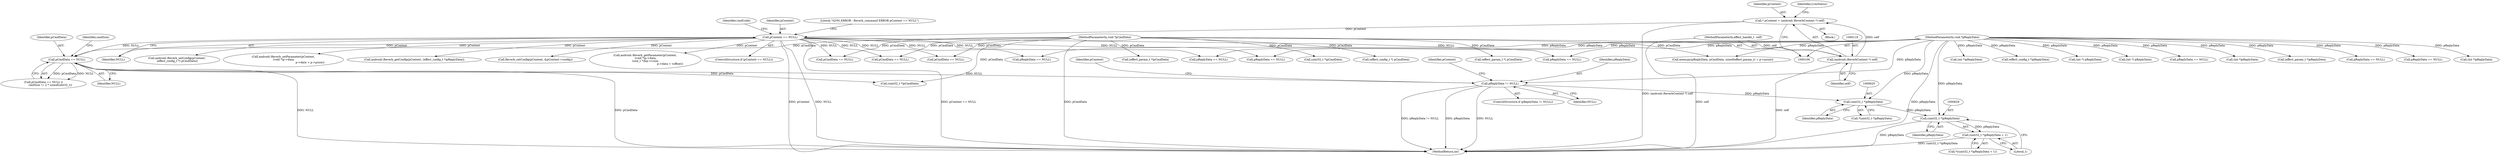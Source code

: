 digraph "0_Android_9e29523b9537983b4c4b205ff868d0b3bca0383b_0@pointer" {
"1000628" [label="(Call,(uint32_t *)pReplyData)"];
"1000619" [label="(Call,(uint32_t *)pReplyData)"];
"1000579" [label="(Call,pReplyData != NULL)"];
"1000112" [label="(MethodParameterIn,void *pReplyData)"];
"1000563" [label="(Call,pCmdData == NULL)"];
"1000110" [label="(MethodParameterIn,void *pCmdData)"];
"1000127" [label="(Call,pContext == NULL)"];
"1000115" [label="(Call,* pContext = (android::ReverbContext *) self)"];
"1000117" [label="(Call,(android::ReverbContext *) self)"];
"1000107" [label="(MethodParameterIn,effect_handle_t  self)"];
"1000627" [label="(Call,(uint32_t *)pReplyData + 1)"];
"1000630" [label="(Identifier,pReplyData)"];
"1000119" [label="(Identifier,self)"];
"1000627" [label="(Call,(uint32_t *)pReplyData + 1)"];
"1000563" [label="(Call,pCmdData == NULL)"];
"1000430" [label="(Call,(int *)pReplyData)"];
"1000129" [label="(Identifier,NULL)"];
"1000128" [label="(Identifier,pContext)"];
"1000231" [label="(Call,(effect_config_t *)pReplyData)"];
"1000116" [label="(Identifier,pContext)"];
"1000651" [label="(Identifier,pContext)"];
"1000202" [label="(Call,android::Reverb_setConfig(pContext,\n (effect_config_t *) pCmdData))"];
"1000311" [label="(Call,memcpy(pReplyData, pCmdData, sizeof(effect_param_t) + p->psize))"];
"1000115" [label="(Call,* pContext = (android::ReverbContext *) self)"];
"1000433" [label="(Call,android::Reverb_setParameter(pContext,\n (void *)p->data,\n                                                              p->data + p->psize))"];
"1000142" [label="(Call,pReplyData == NULL)"];
"1000688" [label="(MethodReturn,int)"];
"1000127" [label="(Call,pContext == NULL)"];
"1000162" [label="(Call,(int *) pReplyData)"];
"1000621" [label="(Identifier,pReplyData)"];
"1000619" [label="(Call,(uint32_t *)pReplyData)"];
"1000618" [label="(Call,*(uint32_t *)pReplyData)"];
"1000562" [label="(Call,pCmdData == NULL ||\n                cmdSize != 2 * sizeof(uint32_t))"];
"1000609" [label="(Call,(uint32_t *)pCmdData)"];
"1000199" [label="(Call,(int *) pReplyData)"];
"1000271" [label="(Call,pCmdData == NULL)"];
"1000204" [label="(Call,(effect_config_t *) pCmdData)"];
"1000179" [label="(Call,pReplyData == NULL)"];
"1000628" [label="(Call,(uint32_t *)pReplyData)"];
"1000565" [label="(Identifier,NULL)"];
"1000211" [label="(Call,pReplyData == NULL)"];
"1000107" [label="(MethodParameterIn,effect_handle_t  self)"];
"1000170" [label="(Call,pCmdData == NULL)"];
"1000229" [label="(Call,android::Reverb_getConfig(pContext, (effect_config_t *)pReplyData))"];
"1000236" [label="(Call,Reverb_setConfig(pContext, &pContext->config))"];
"1000132" [label="(Literal,\"\tLVM_ERROR : Reverb_command ERROR pContext == NULL\")"];
"1000550" [label="(Call,(int *)pReplyData)"];
"1000322" [label="(Call,(effect_param_t *)pReplyData)"];
"1000345" [label="(Call,android::Reverb_getParameter(pContext,\n (void *)p->data,\n (size_t *)&p->vsize,\n                                                          p->data + voffset))"];
"1000585" [label="(Identifier,pContext)"];
"1000391" [label="(Call,pReplyData == NULL)"];
"1000564" [label="(Identifier,pCmdData)"];
"1000412" [label="(Call,(effect_param_t *) pCmdData)"];
"1000567" [label="(Identifier,cmdSize)"];
"1000124" [label="(Identifier,LvmStatus)"];
"1000110" [label="(MethodParameterIn,void *pCmdData)"];
"1000117" [label="(Call,(android::ReverbContext *) self)"];
"1000289" [label="(Call,pReplyData == NULL)"];
"1000113" [label="(Block,)"];
"1000631" [label="(Literal,1)"];
"1000112" [label="(MethodParameterIn,void *pReplyData)"];
"1000592" [label="(Call,(uint32_t *)pCmdData)"];
"1000626" [label="(Call,*((uint32_t *)pReplyData + 1))"];
"1000126" [label="(ControlStructure,if (pContext == NULL))"];
"1000581" [label="(Identifier,NULL)"];
"1000379" [label="(Call,pCmdData == NULL)"];
"1000479" [label="(Call,(int *)pReplyData)"];
"1000137" [label="(Identifier,cmdCode)"];
"1000580" [label="(Identifier,pReplyData)"];
"1000578" [label="(ControlStructure,if (pReplyData != NULL))"];
"1000579" [label="(Call,pReplyData != NULL)"];
"1000522" [label="(Call,pReplyData == NULL)"];
"1000451" [label="(Call,pReplyData == NULL)"];
"1000248" [label="(Call,(effect_param_t *)pCmdData)"];
"1000628" -> "1000627"  [label="AST: "];
"1000628" -> "1000630"  [label="CFG: "];
"1000629" -> "1000628"  [label="AST: "];
"1000630" -> "1000628"  [label="AST: "];
"1000631" -> "1000628"  [label="CFG: "];
"1000628" -> "1000688"  [label="DDG: pReplyData"];
"1000628" -> "1000627"  [label="DDG: pReplyData"];
"1000619" -> "1000628"  [label="DDG: pReplyData"];
"1000112" -> "1000628"  [label="DDG: pReplyData"];
"1000619" -> "1000618"  [label="AST: "];
"1000619" -> "1000621"  [label="CFG: "];
"1000620" -> "1000619"  [label="AST: "];
"1000621" -> "1000619"  [label="AST: "];
"1000618" -> "1000619"  [label="CFG: "];
"1000579" -> "1000619"  [label="DDG: pReplyData"];
"1000112" -> "1000619"  [label="DDG: pReplyData"];
"1000579" -> "1000578"  [label="AST: "];
"1000579" -> "1000581"  [label="CFG: "];
"1000580" -> "1000579"  [label="AST: "];
"1000581" -> "1000579"  [label="AST: "];
"1000585" -> "1000579"  [label="CFG: "];
"1000651" -> "1000579"  [label="CFG: "];
"1000579" -> "1000688"  [label="DDG: pReplyData != NULL"];
"1000579" -> "1000688"  [label="DDG: pReplyData"];
"1000579" -> "1000688"  [label="DDG: NULL"];
"1000112" -> "1000579"  [label="DDG: pReplyData"];
"1000563" -> "1000579"  [label="DDG: NULL"];
"1000112" -> "1000106"  [label="AST: "];
"1000112" -> "1000688"  [label="DDG: pReplyData"];
"1000112" -> "1000142"  [label="DDG: pReplyData"];
"1000112" -> "1000162"  [label="DDG: pReplyData"];
"1000112" -> "1000179"  [label="DDG: pReplyData"];
"1000112" -> "1000199"  [label="DDG: pReplyData"];
"1000112" -> "1000211"  [label="DDG: pReplyData"];
"1000112" -> "1000231"  [label="DDG: pReplyData"];
"1000112" -> "1000289"  [label="DDG: pReplyData"];
"1000112" -> "1000311"  [label="DDG: pReplyData"];
"1000112" -> "1000322"  [label="DDG: pReplyData"];
"1000112" -> "1000391"  [label="DDG: pReplyData"];
"1000112" -> "1000430"  [label="DDG: pReplyData"];
"1000112" -> "1000451"  [label="DDG: pReplyData"];
"1000112" -> "1000479"  [label="DDG: pReplyData"];
"1000112" -> "1000522"  [label="DDG: pReplyData"];
"1000112" -> "1000550"  [label="DDG: pReplyData"];
"1000563" -> "1000562"  [label="AST: "];
"1000563" -> "1000565"  [label="CFG: "];
"1000564" -> "1000563"  [label="AST: "];
"1000565" -> "1000563"  [label="AST: "];
"1000567" -> "1000563"  [label="CFG: "];
"1000562" -> "1000563"  [label="CFG: "];
"1000563" -> "1000688"  [label="DDG: NULL"];
"1000563" -> "1000688"  [label="DDG: pCmdData"];
"1000563" -> "1000562"  [label="DDG: pCmdData"];
"1000563" -> "1000562"  [label="DDG: NULL"];
"1000110" -> "1000563"  [label="DDG: pCmdData"];
"1000127" -> "1000563"  [label="DDG: NULL"];
"1000563" -> "1000592"  [label="DDG: pCmdData"];
"1000110" -> "1000106"  [label="AST: "];
"1000110" -> "1000688"  [label="DDG: pCmdData"];
"1000110" -> "1000170"  [label="DDG: pCmdData"];
"1000110" -> "1000204"  [label="DDG: pCmdData"];
"1000110" -> "1000248"  [label="DDG: pCmdData"];
"1000110" -> "1000271"  [label="DDG: pCmdData"];
"1000110" -> "1000311"  [label="DDG: pCmdData"];
"1000110" -> "1000379"  [label="DDG: pCmdData"];
"1000110" -> "1000412"  [label="DDG: pCmdData"];
"1000110" -> "1000592"  [label="DDG: pCmdData"];
"1000110" -> "1000609"  [label="DDG: pCmdData"];
"1000127" -> "1000126"  [label="AST: "];
"1000127" -> "1000129"  [label="CFG: "];
"1000128" -> "1000127"  [label="AST: "];
"1000129" -> "1000127"  [label="AST: "];
"1000132" -> "1000127"  [label="CFG: "];
"1000137" -> "1000127"  [label="CFG: "];
"1000127" -> "1000688"  [label="DDG: NULL"];
"1000127" -> "1000688"  [label="DDG: pContext == NULL"];
"1000127" -> "1000688"  [label="DDG: pContext"];
"1000115" -> "1000127"  [label="DDG: pContext"];
"1000127" -> "1000142"  [label="DDG: NULL"];
"1000127" -> "1000170"  [label="DDG: NULL"];
"1000127" -> "1000202"  [label="DDG: pContext"];
"1000127" -> "1000211"  [label="DDG: NULL"];
"1000127" -> "1000229"  [label="DDG: pContext"];
"1000127" -> "1000236"  [label="DDG: pContext"];
"1000127" -> "1000271"  [label="DDG: NULL"];
"1000127" -> "1000345"  [label="DDG: pContext"];
"1000127" -> "1000379"  [label="DDG: NULL"];
"1000127" -> "1000433"  [label="DDG: pContext"];
"1000127" -> "1000451"  [label="DDG: NULL"];
"1000127" -> "1000522"  [label="DDG: NULL"];
"1000115" -> "1000113"  [label="AST: "];
"1000115" -> "1000117"  [label="CFG: "];
"1000116" -> "1000115"  [label="AST: "];
"1000117" -> "1000115"  [label="AST: "];
"1000124" -> "1000115"  [label="CFG: "];
"1000115" -> "1000688"  [label="DDG: (android::ReverbContext *) self"];
"1000117" -> "1000115"  [label="DDG: self"];
"1000117" -> "1000119"  [label="CFG: "];
"1000118" -> "1000117"  [label="AST: "];
"1000119" -> "1000117"  [label="AST: "];
"1000117" -> "1000688"  [label="DDG: self"];
"1000107" -> "1000117"  [label="DDG: self"];
"1000107" -> "1000106"  [label="AST: "];
"1000107" -> "1000688"  [label="DDG: self"];
"1000627" -> "1000626"  [label="AST: "];
"1000627" -> "1000631"  [label="CFG: "];
"1000631" -> "1000627"  [label="AST: "];
"1000626" -> "1000627"  [label="CFG: "];
"1000627" -> "1000688"  [label="DDG: (uint32_t *)pReplyData"];
}
